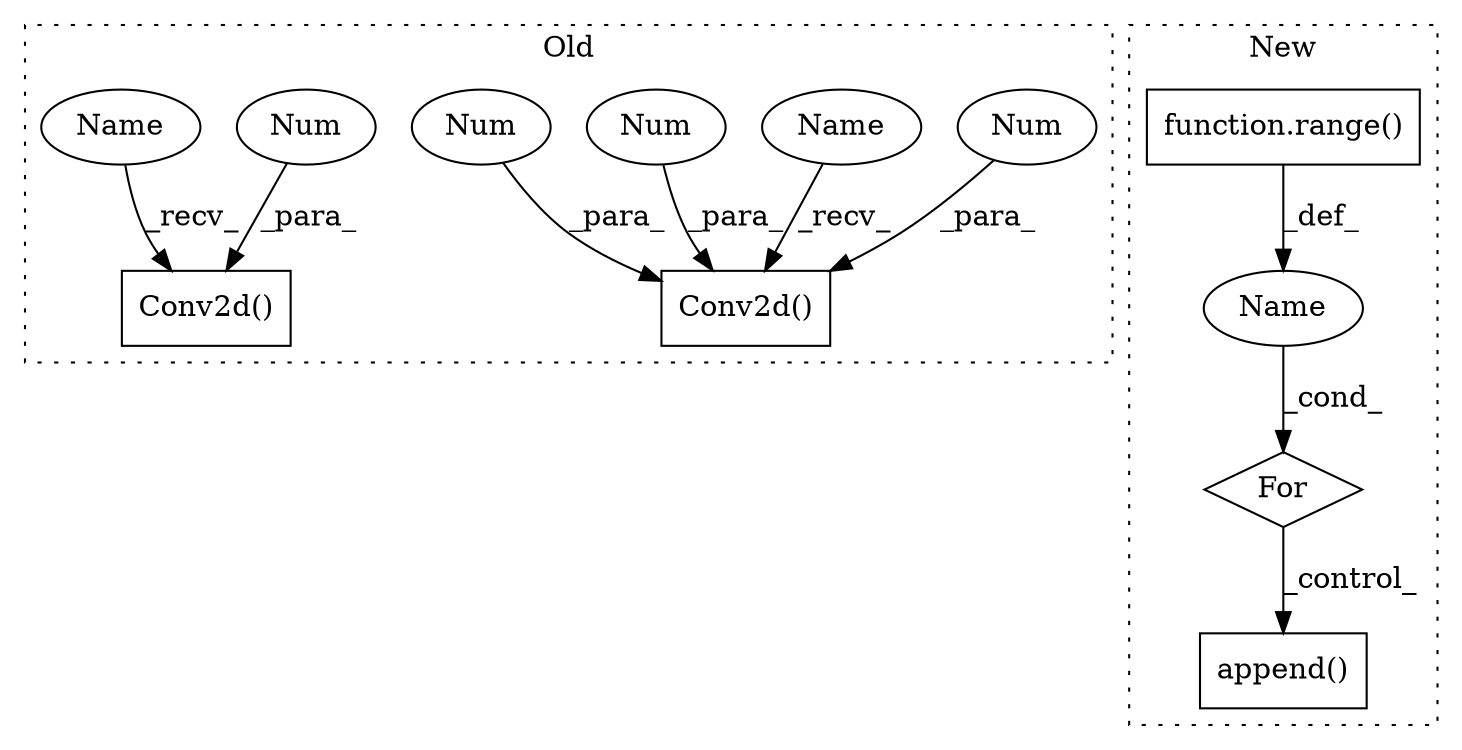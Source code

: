 digraph G {
subgraph cluster0 {
1 [label="Conv2d()" a="75" s="3107,3141" l="10,13" shape="box"];
4 [label="Num" a="76" s="3140" l="1" shape="ellipse"];
5 [label="Num" a="76" s="3134" l="1" shape="ellipse"];
7 [label="Conv2d()" a="75" s="2758,2792" l="10,13" shape="box"];
8 [label="Num" a="76" s="2788" l="1" shape="ellipse"];
9 [label="Num" a="76" s="3137" l="1" shape="ellipse"];
11 [label="Name" a="87" s="3107" l="2" shape="ellipse"];
12 [label="Name" a="87" s="2758" l="2" shape="ellipse"];
label = "Old";
style="dotted";
}
subgraph cluster1 {
2 [label="function.range()" a="75" s="3286,3293" l="6,1" shape="box"];
3 [label="For" a="107" s="3277,3294" l="4,15" shape="diamond"];
6 [label="append()" a="75" s="3309,3351" l="18,1" shape="box"];
10 [label="Name" a="87" s="3281" l="1" shape="ellipse"];
label = "New";
style="dotted";
}
2 -> 10 [label="_def_"];
3 -> 6 [label="_control_"];
4 -> 1 [label="_para_"];
5 -> 1 [label="_para_"];
8 -> 7 [label="_para_"];
9 -> 1 [label="_para_"];
10 -> 3 [label="_cond_"];
11 -> 1 [label="_recv_"];
12 -> 7 [label="_recv_"];
}